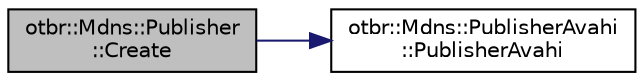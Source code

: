 digraph "otbr::Mdns::Publisher::Create"
{
  edge [fontname="Helvetica",fontsize="10",labelfontname="Helvetica",labelfontsize="10"];
  node [fontname="Helvetica",fontsize="10",shape=record];
  rankdir="LR";
  Node0 [label="otbr::Mdns::Publisher\l::Create",height=0.2,width=0.4,color="black", fillcolor="grey75", style="filled", fontcolor="black"];
  Node0 -> Node1 [color="midnightblue",fontsize="10",style="solid",fontname="Helvetica"];
  Node1 [label="otbr::Mdns::PublisherAvahi\l::PublisherAvahi",height=0.2,width=0.4,color="black", fillcolor="white", style="filled",URL="$db/dc6/classotbr_1_1Mdns_1_1PublisherAvahi.html#a803335a25ca7cc89cf1901aaa762ec9c",tooltip="The constructor to initialize a Publisher. "];
}
